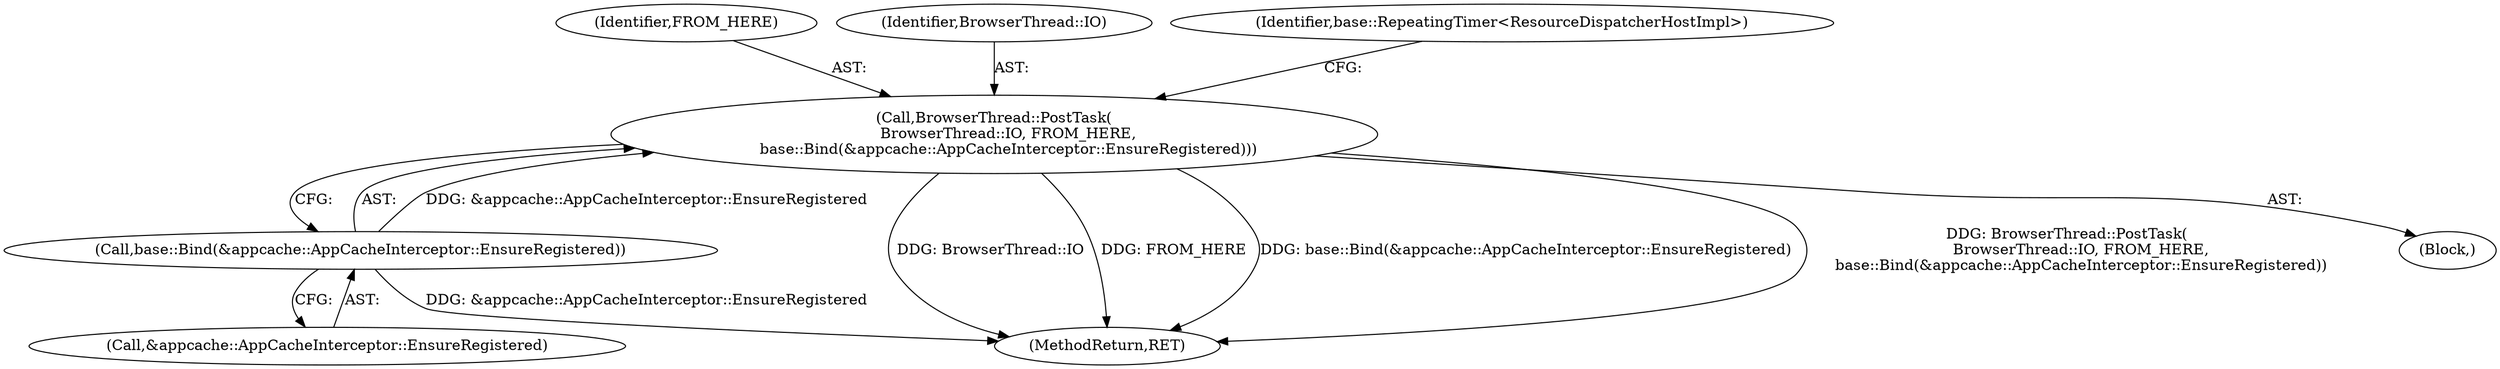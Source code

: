 digraph "0_Chrome_5385c44d9634d00b1cec2abf0fe7290d4205c7b0_2@API" {
"1000116" [label="(Call,BrowserThread::PostTask(\n      BrowserThread::IO, FROM_HERE,\n      base::Bind(&appcache::AppCacheInterceptor::EnsureRegistered)))"];
"1000119" [label="(Call,base::Bind(&appcache::AppCacheInterceptor::EnsureRegistered))"];
"1000116" [label="(Call,BrowserThread::PostTask(\n      BrowserThread::IO, FROM_HERE,\n      base::Bind(&appcache::AppCacheInterceptor::EnsureRegistered)))"];
"1000118" [label="(Identifier,FROM_HERE)"];
"1000117" [label="(Identifier,BrowserThread::IO)"];
"1000119" [label="(Call,base::Bind(&appcache::AppCacheInterceptor::EnsureRegistered))"];
"1000120" [label="(Call,&appcache::AppCacheInterceptor::EnsureRegistered)"];
"1000124" [label="(Identifier,base::RepeatingTimer<ResourceDispatcherHostImpl>)"];
"1000125" [label="(MethodReturn,RET)"];
"1000101" [label="(Block,)"];
"1000116" -> "1000101"  [label="AST: "];
"1000116" -> "1000119"  [label="CFG: "];
"1000117" -> "1000116"  [label="AST: "];
"1000118" -> "1000116"  [label="AST: "];
"1000119" -> "1000116"  [label="AST: "];
"1000124" -> "1000116"  [label="CFG: "];
"1000116" -> "1000125"  [label="DDG: BrowserThread::IO"];
"1000116" -> "1000125"  [label="DDG: FROM_HERE"];
"1000116" -> "1000125"  [label="DDG: base::Bind(&appcache::AppCacheInterceptor::EnsureRegistered)"];
"1000116" -> "1000125"  [label="DDG: BrowserThread::PostTask(\n      BrowserThread::IO, FROM_HERE,\n      base::Bind(&appcache::AppCacheInterceptor::EnsureRegistered))"];
"1000119" -> "1000116"  [label="DDG: &appcache::AppCacheInterceptor::EnsureRegistered"];
"1000119" -> "1000120"  [label="CFG: "];
"1000120" -> "1000119"  [label="AST: "];
"1000119" -> "1000125"  [label="DDG: &appcache::AppCacheInterceptor::EnsureRegistered"];
}
